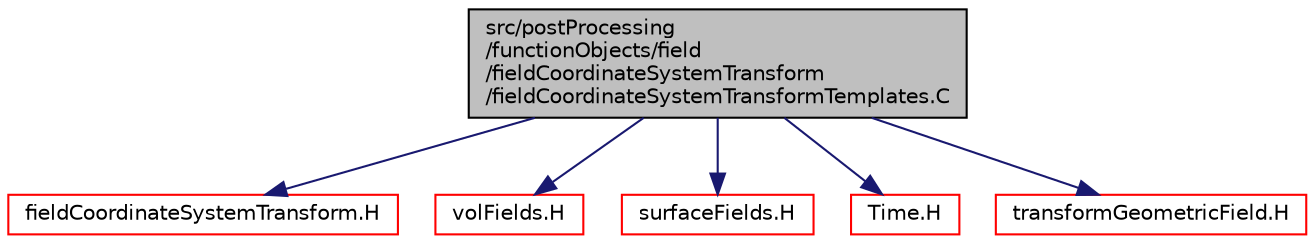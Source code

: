 digraph "src/postProcessing/functionObjects/field/fieldCoordinateSystemTransform/fieldCoordinateSystemTransformTemplates.C"
{
  bgcolor="transparent";
  edge [fontname="Helvetica",fontsize="10",labelfontname="Helvetica",labelfontsize="10"];
  node [fontname="Helvetica",fontsize="10",shape=record];
  Node1 [label="src/postProcessing\l/functionObjects/field\l/fieldCoordinateSystemTransform\l/fieldCoordinateSystemTransformTemplates.C",height=0.2,width=0.4,color="black", fillcolor="grey75", style="filled", fontcolor="black"];
  Node1 -> Node2 [color="midnightblue",fontsize="10",style="solid",fontname="Helvetica"];
  Node2 [label="fieldCoordinateSystemTransform.H",height=0.2,width=0.4,color="red",URL="$a09402.html"];
  Node1 -> Node3 [color="midnightblue",fontsize="10",style="solid",fontname="Helvetica"];
  Node3 [label="volFields.H",height=0.2,width=0.4,color="red",URL="$a05789.html"];
  Node1 -> Node4 [color="midnightblue",fontsize="10",style="solid",fontname="Helvetica"];
  Node4 [label="surfaceFields.H",height=0.2,width=0.4,color="red",URL="$a05784.html",tooltip="Foam::surfaceFields. "];
  Node1 -> Node5 [color="midnightblue",fontsize="10",style="solid",fontname="Helvetica"];
  Node5 [label="Time.H",height=0.2,width=0.4,color="red",URL="$a08037.html"];
  Node1 -> Node6 [color="midnightblue",fontsize="10",style="solid",fontname="Helvetica"];
  Node6 [label="transformGeometricField.H",height=0.2,width=0.4,color="red",URL="$a08232.html",tooltip="Spatial transformation functions for FieldFields. "];
}

